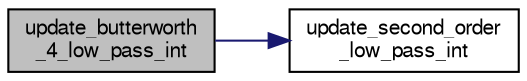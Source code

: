 digraph "update_butterworth_4_low_pass_int"
{
  edge [fontname="FreeSans",fontsize="10",labelfontname="FreeSans",labelfontsize="10"];
  node [fontname="FreeSans",fontsize="10",shape=record];
  rankdir="LR";
  Node1 [label="update_butterworth\l_4_low_pass_int",height=0.2,width=0.4,color="black", fillcolor="grey75", style="filled", fontcolor="black"];
  Node1 -> Node2 [color="midnightblue",fontsize="10",style="solid",fontname="FreeSans"];
  Node2 [label="update_second_order\l_low_pass_int",height=0.2,width=0.4,color="black", fillcolor="white", style="filled",URL="$low__pass__filter_8h.html#a9b7d8efe8f0511c29c27d714d8bc0f44",tooltip="Update second order low pass filter state with a new value(fixed point version). "];
}
